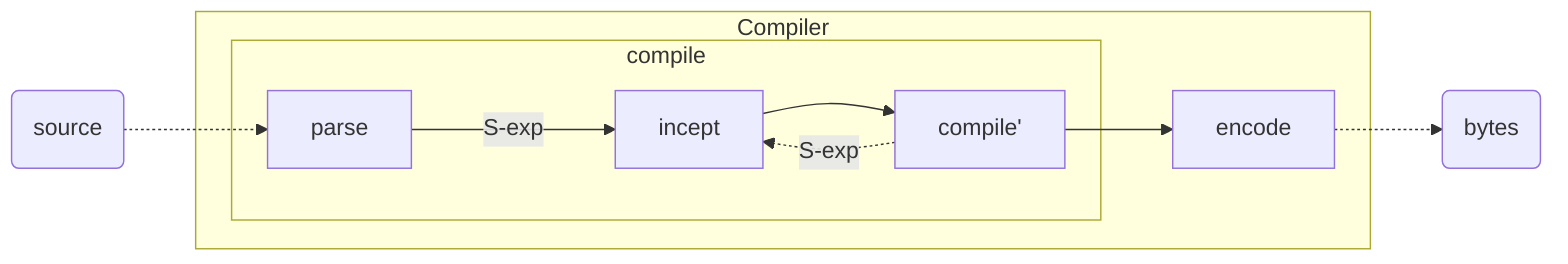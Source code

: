 flowchart LR
  d0(source) -.-> c1

  subgraph s0[Compiler]
    subgraph s1[compile]
      c1[parse] --->|S-exp| c2[incept]:::red --> c3[compile']:::blue

      c3 -.->|S-exp| c2
    end

    c3 --> c4[encode]
  end

  c4 -.-> d1(bytes)